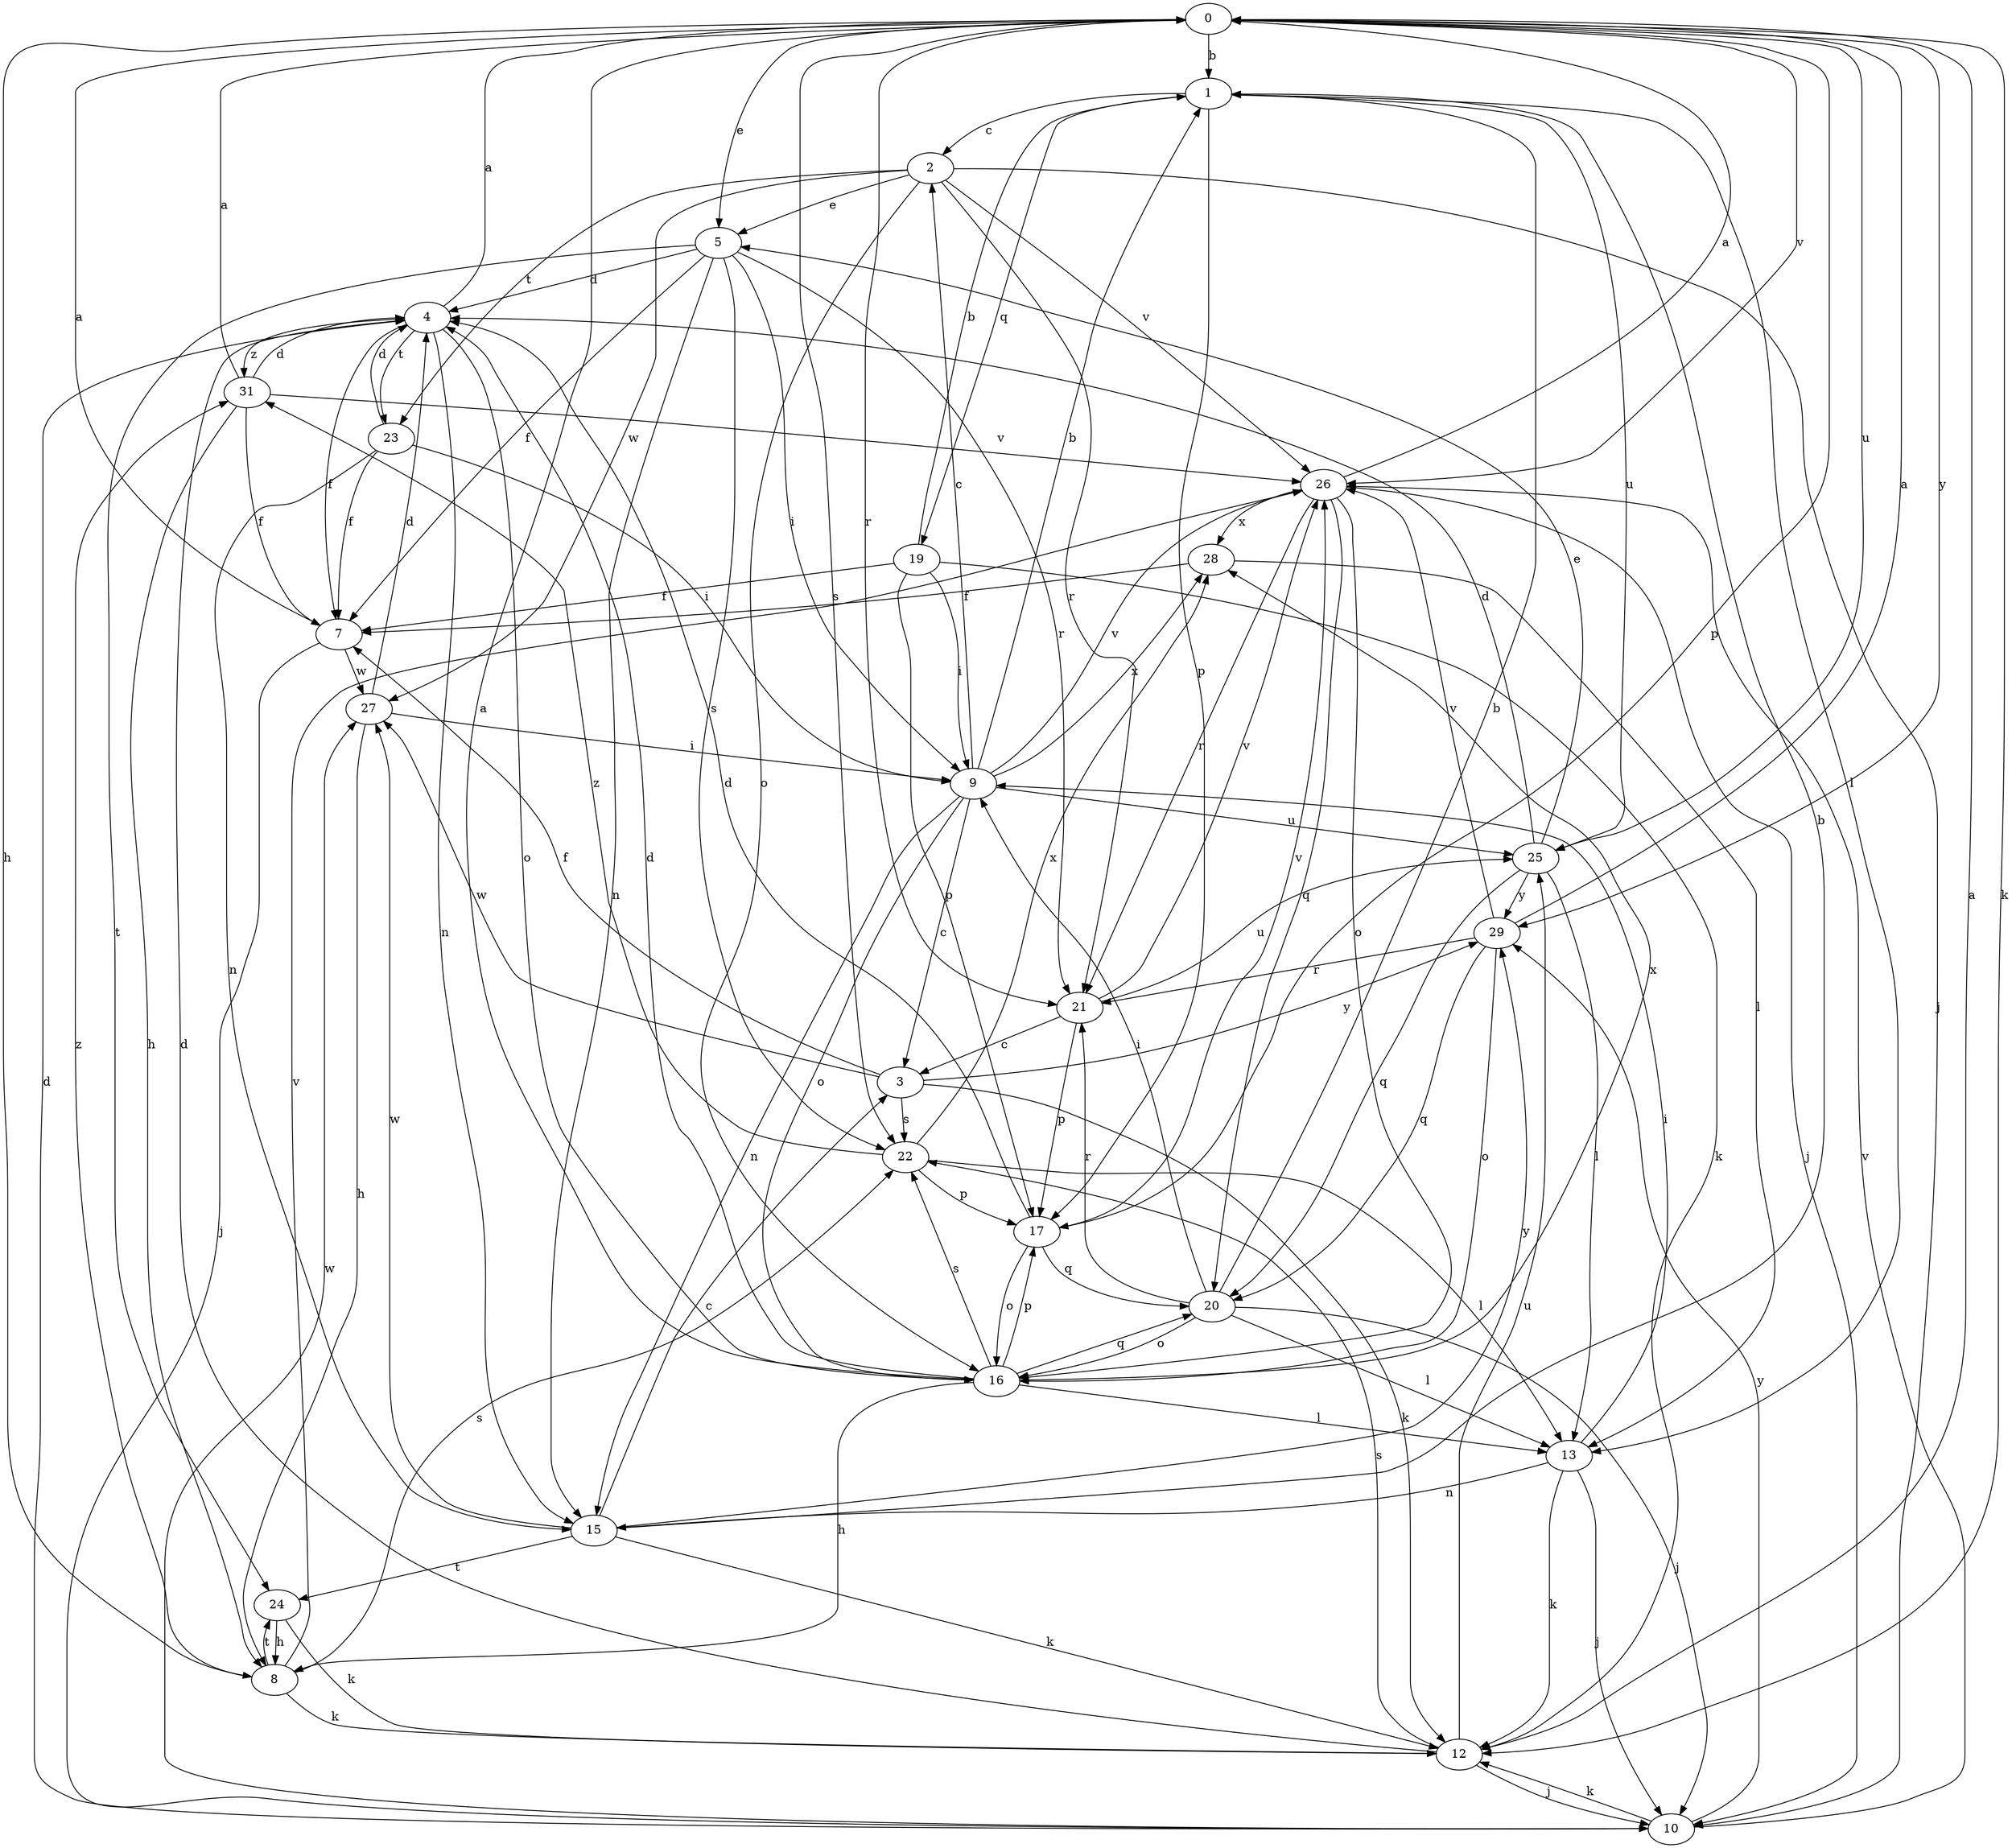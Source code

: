 strict digraph  {
0;
1;
2;
3;
4;
5;
7;
8;
9;
10;
12;
13;
15;
16;
17;
19;
20;
21;
22;
23;
24;
25;
26;
27;
28;
29;
31;
0 -> 1  [label=b];
0 -> 5  [label=e];
0 -> 8  [label=h];
0 -> 12  [label=k];
0 -> 17  [label=p];
0 -> 21  [label=r];
0 -> 22  [label=s];
0 -> 25  [label=u];
0 -> 26  [label=v];
0 -> 29  [label=y];
1 -> 2  [label=c];
1 -> 13  [label=l];
1 -> 17  [label=p];
1 -> 19  [label=q];
1 -> 25  [label=u];
2 -> 5  [label=e];
2 -> 10  [label=j];
2 -> 16  [label=o];
2 -> 21  [label=r];
2 -> 23  [label=t];
2 -> 26  [label=v];
2 -> 27  [label=w];
3 -> 7  [label=f];
3 -> 12  [label=k];
3 -> 22  [label=s];
3 -> 27  [label=w];
3 -> 29  [label=y];
4 -> 0  [label=a];
4 -> 7  [label=f];
4 -> 15  [label=n];
4 -> 16  [label=o];
4 -> 23  [label=t];
4 -> 31  [label=z];
5 -> 4  [label=d];
5 -> 7  [label=f];
5 -> 9  [label=i];
5 -> 15  [label=n];
5 -> 21  [label=r];
5 -> 22  [label=s];
5 -> 24  [label=t];
7 -> 0  [label=a];
7 -> 10  [label=j];
7 -> 27  [label=w];
8 -> 12  [label=k];
8 -> 22  [label=s];
8 -> 24  [label=t];
8 -> 26  [label=v];
8 -> 31  [label=z];
9 -> 1  [label=b];
9 -> 2  [label=c];
9 -> 3  [label=c];
9 -> 15  [label=n];
9 -> 16  [label=o];
9 -> 25  [label=u];
9 -> 26  [label=v];
9 -> 28  [label=x];
10 -> 4  [label=d];
10 -> 12  [label=k];
10 -> 26  [label=v];
10 -> 27  [label=w];
10 -> 29  [label=y];
12 -> 0  [label=a];
12 -> 4  [label=d];
12 -> 10  [label=j];
12 -> 22  [label=s];
12 -> 25  [label=u];
13 -> 9  [label=i];
13 -> 10  [label=j];
13 -> 12  [label=k];
13 -> 15  [label=n];
15 -> 1  [label=b];
15 -> 3  [label=c];
15 -> 12  [label=k];
15 -> 24  [label=t];
15 -> 27  [label=w];
15 -> 29  [label=y];
16 -> 0  [label=a];
16 -> 4  [label=d];
16 -> 8  [label=h];
16 -> 13  [label=l];
16 -> 17  [label=p];
16 -> 20  [label=q];
16 -> 22  [label=s];
16 -> 28  [label=x];
17 -> 4  [label=d];
17 -> 16  [label=o];
17 -> 20  [label=q];
17 -> 26  [label=v];
19 -> 1  [label=b];
19 -> 7  [label=f];
19 -> 9  [label=i];
19 -> 12  [label=k];
19 -> 17  [label=p];
20 -> 1  [label=b];
20 -> 9  [label=i];
20 -> 10  [label=j];
20 -> 13  [label=l];
20 -> 16  [label=o];
20 -> 21  [label=r];
21 -> 3  [label=c];
21 -> 17  [label=p];
21 -> 25  [label=u];
21 -> 26  [label=v];
22 -> 13  [label=l];
22 -> 17  [label=p];
22 -> 28  [label=x];
22 -> 31  [label=z];
23 -> 4  [label=d];
23 -> 7  [label=f];
23 -> 9  [label=i];
23 -> 15  [label=n];
24 -> 8  [label=h];
24 -> 12  [label=k];
25 -> 4  [label=d];
25 -> 5  [label=e];
25 -> 13  [label=l];
25 -> 20  [label=q];
25 -> 29  [label=y];
26 -> 0  [label=a];
26 -> 10  [label=j];
26 -> 16  [label=o];
26 -> 20  [label=q];
26 -> 21  [label=r];
26 -> 28  [label=x];
27 -> 4  [label=d];
27 -> 8  [label=h];
27 -> 9  [label=i];
28 -> 7  [label=f];
28 -> 13  [label=l];
29 -> 0  [label=a];
29 -> 16  [label=o];
29 -> 20  [label=q];
29 -> 21  [label=r];
29 -> 26  [label=v];
31 -> 0  [label=a];
31 -> 4  [label=d];
31 -> 7  [label=f];
31 -> 8  [label=h];
31 -> 26  [label=v];
}
